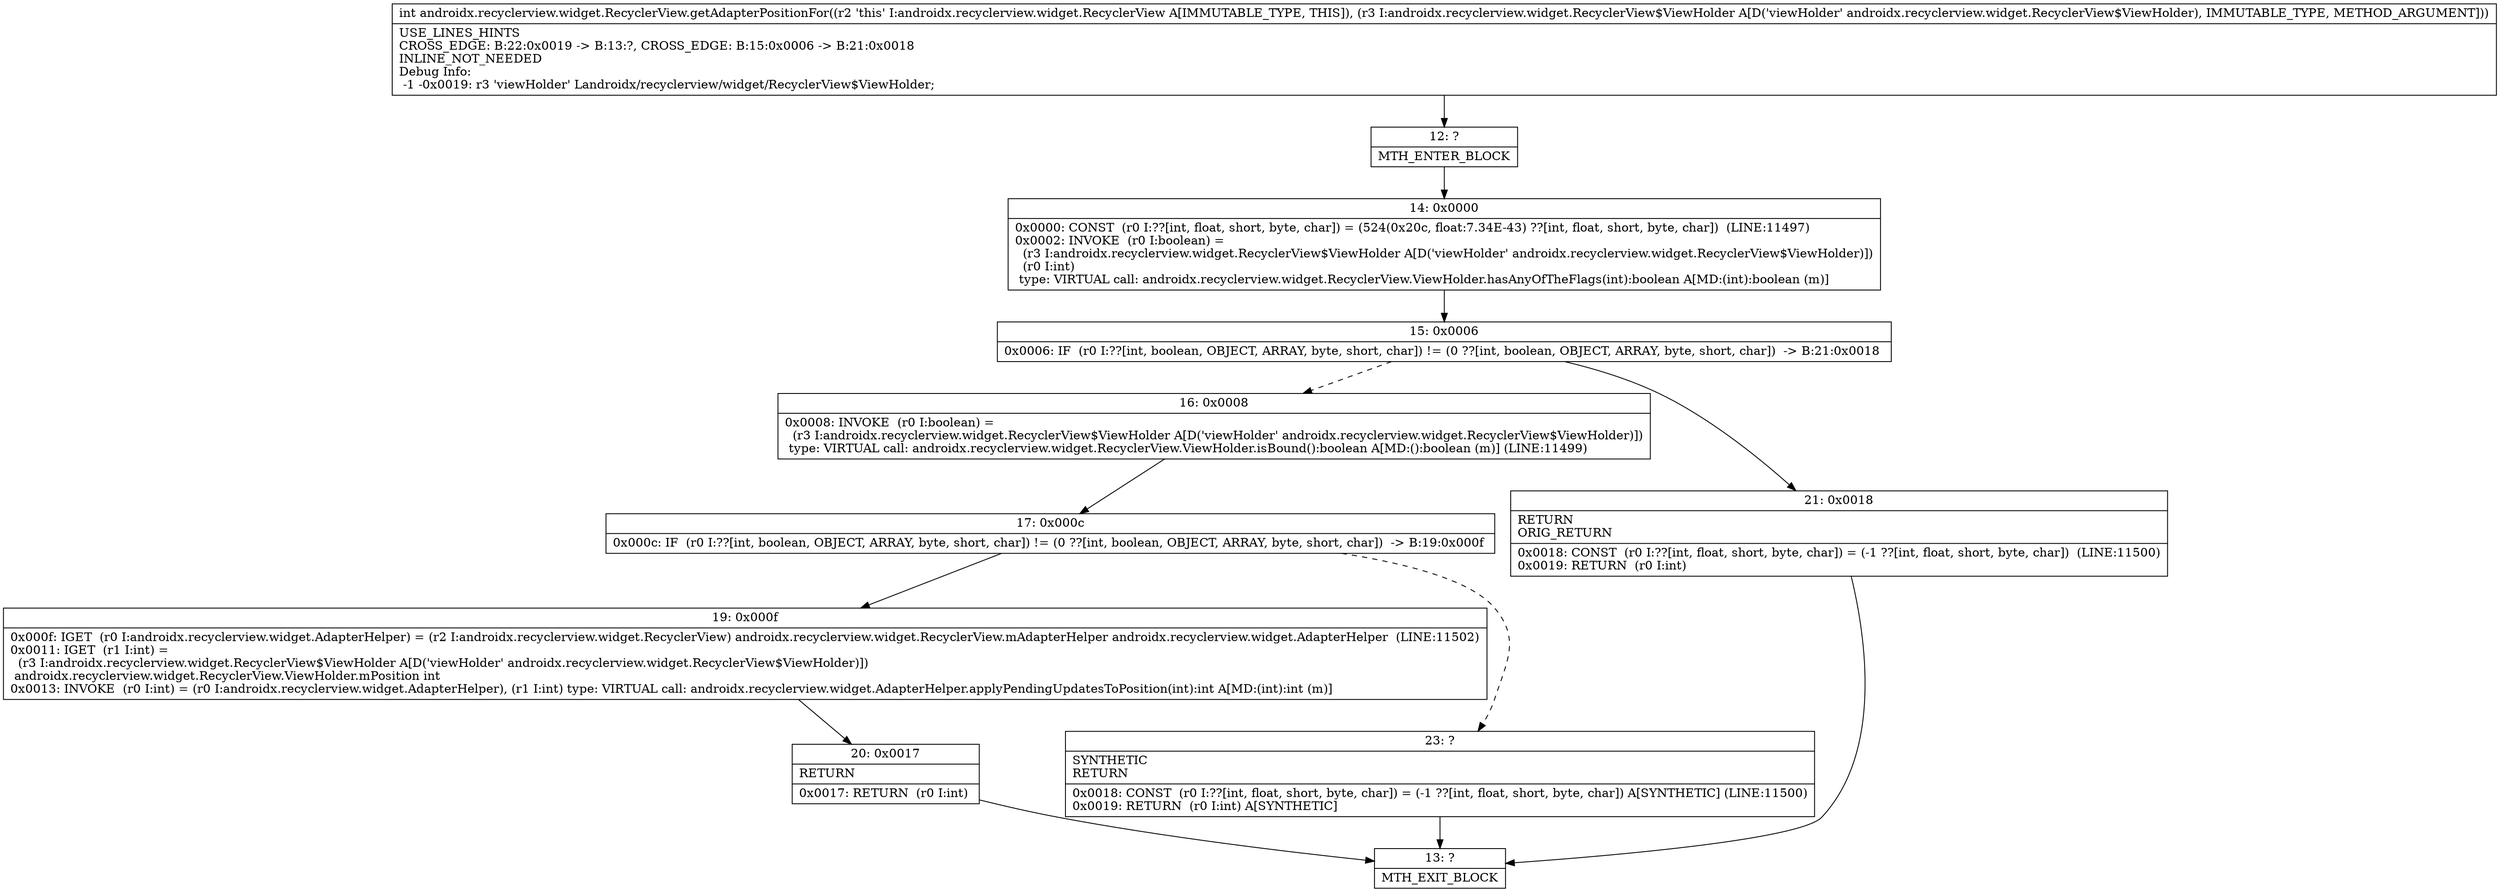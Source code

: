 digraph "CFG forandroidx.recyclerview.widget.RecyclerView.getAdapterPositionFor(Landroidx\/recyclerview\/widget\/RecyclerView$ViewHolder;)I" {
Node_12 [shape=record,label="{12\:\ ?|MTH_ENTER_BLOCK\l}"];
Node_14 [shape=record,label="{14\:\ 0x0000|0x0000: CONST  (r0 I:??[int, float, short, byte, char]) = (524(0x20c, float:7.34E\-43) ??[int, float, short, byte, char])  (LINE:11497)\l0x0002: INVOKE  (r0 I:boolean) = \l  (r3 I:androidx.recyclerview.widget.RecyclerView$ViewHolder A[D('viewHolder' androidx.recyclerview.widget.RecyclerView$ViewHolder)])\l  (r0 I:int)\l type: VIRTUAL call: androidx.recyclerview.widget.RecyclerView.ViewHolder.hasAnyOfTheFlags(int):boolean A[MD:(int):boolean (m)]\l}"];
Node_15 [shape=record,label="{15\:\ 0x0006|0x0006: IF  (r0 I:??[int, boolean, OBJECT, ARRAY, byte, short, char]) != (0 ??[int, boolean, OBJECT, ARRAY, byte, short, char])  \-\> B:21:0x0018 \l}"];
Node_16 [shape=record,label="{16\:\ 0x0008|0x0008: INVOKE  (r0 I:boolean) = \l  (r3 I:androidx.recyclerview.widget.RecyclerView$ViewHolder A[D('viewHolder' androidx.recyclerview.widget.RecyclerView$ViewHolder)])\l type: VIRTUAL call: androidx.recyclerview.widget.RecyclerView.ViewHolder.isBound():boolean A[MD:():boolean (m)] (LINE:11499)\l}"];
Node_17 [shape=record,label="{17\:\ 0x000c|0x000c: IF  (r0 I:??[int, boolean, OBJECT, ARRAY, byte, short, char]) != (0 ??[int, boolean, OBJECT, ARRAY, byte, short, char])  \-\> B:19:0x000f \l}"];
Node_19 [shape=record,label="{19\:\ 0x000f|0x000f: IGET  (r0 I:androidx.recyclerview.widget.AdapterHelper) = (r2 I:androidx.recyclerview.widget.RecyclerView) androidx.recyclerview.widget.RecyclerView.mAdapterHelper androidx.recyclerview.widget.AdapterHelper  (LINE:11502)\l0x0011: IGET  (r1 I:int) = \l  (r3 I:androidx.recyclerview.widget.RecyclerView$ViewHolder A[D('viewHolder' androidx.recyclerview.widget.RecyclerView$ViewHolder)])\l androidx.recyclerview.widget.RecyclerView.ViewHolder.mPosition int \l0x0013: INVOKE  (r0 I:int) = (r0 I:androidx.recyclerview.widget.AdapterHelper), (r1 I:int) type: VIRTUAL call: androidx.recyclerview.widget.AdapterHelper.applyPendingUpdatesToPosition(int):int A[MD:(int):int (m)]\l}"];
Node_20 [shape=record,label="{20\:\ 0x0017|RETURN\l|0x0017: RETURN  (r0 I:int) \l}"];
Node_13 [shape=record,label="{13\:\ ?|MTH_EXIT_BLOCK\l}"];
Node_23 [shape=record,label="{23\:\ ?|SYNTHETIC\lRETURN\l|0x0018: CONST  (r0 I:??[int, float, short, byte, char]) = (\-1 ??[int, float, short, byte, char]) A[SYNTHETIC] (LINE:11500)\l0x0019: RETURN  (r0 I:int) A[SYNTHETIC]\l}"];
Node_21 [shape=record,label="{21\:\ 0x0018|RETURN\lORIG_RETURN\l|0x0018: CONST  (r0 I:??[int, float, short, byte, char]) = (\-1 ??[int, float, short, byte, char])  (LINE:11500)\l0x0019: RETURN  (r0 I:int) \l}"];
MethodNode[shape=record,label="{int androidx.recyclerview.widget.RecyclerView.getAdapterPositionFor((r2 'this' I:androidx.recyclerview.widget.RecyclerView A[IMMUTABLE_TYPE, THIS]), (r3 I:androidx.recyclerview.widget.RecyclerView$ViewHolder A[D('viewHolder' androidx.recyclerview.widget.RecyclerView$ViewHolder), IMMUTABLE_TYPE, METHOD_ARGUMENT]))  | USE_LINES_HINTS\lCROSS_EDGE: B:22:0x0019 \-\> B:13:?, CROSS_EDGE: B:15:0x0006 \-\> B:21:0x0018\lINLINE_NOT_NEEDED\lDebug Info:\l  \-1 \-0x0019: r3 'viewHolder' Landroidx\/recyclerview\/widget\/RecyclerView$ViewHolder;\l}"];
MethodNode -> Node_12;Node_12 -> Node_14;
Node_14 -> Node_15;
Node_15 -> Node_16[style=dashed];
Node_15 -> Node_21;
Node_16 -> Node_17;
Node_17 -> Node_19;
Node_17 -> Node_23[style=dashed];
Node_19 -> Node_20;
Node_20 -> Node_13;
Node_23 -> Node_13;
Node_21 -> Node_13;
}

